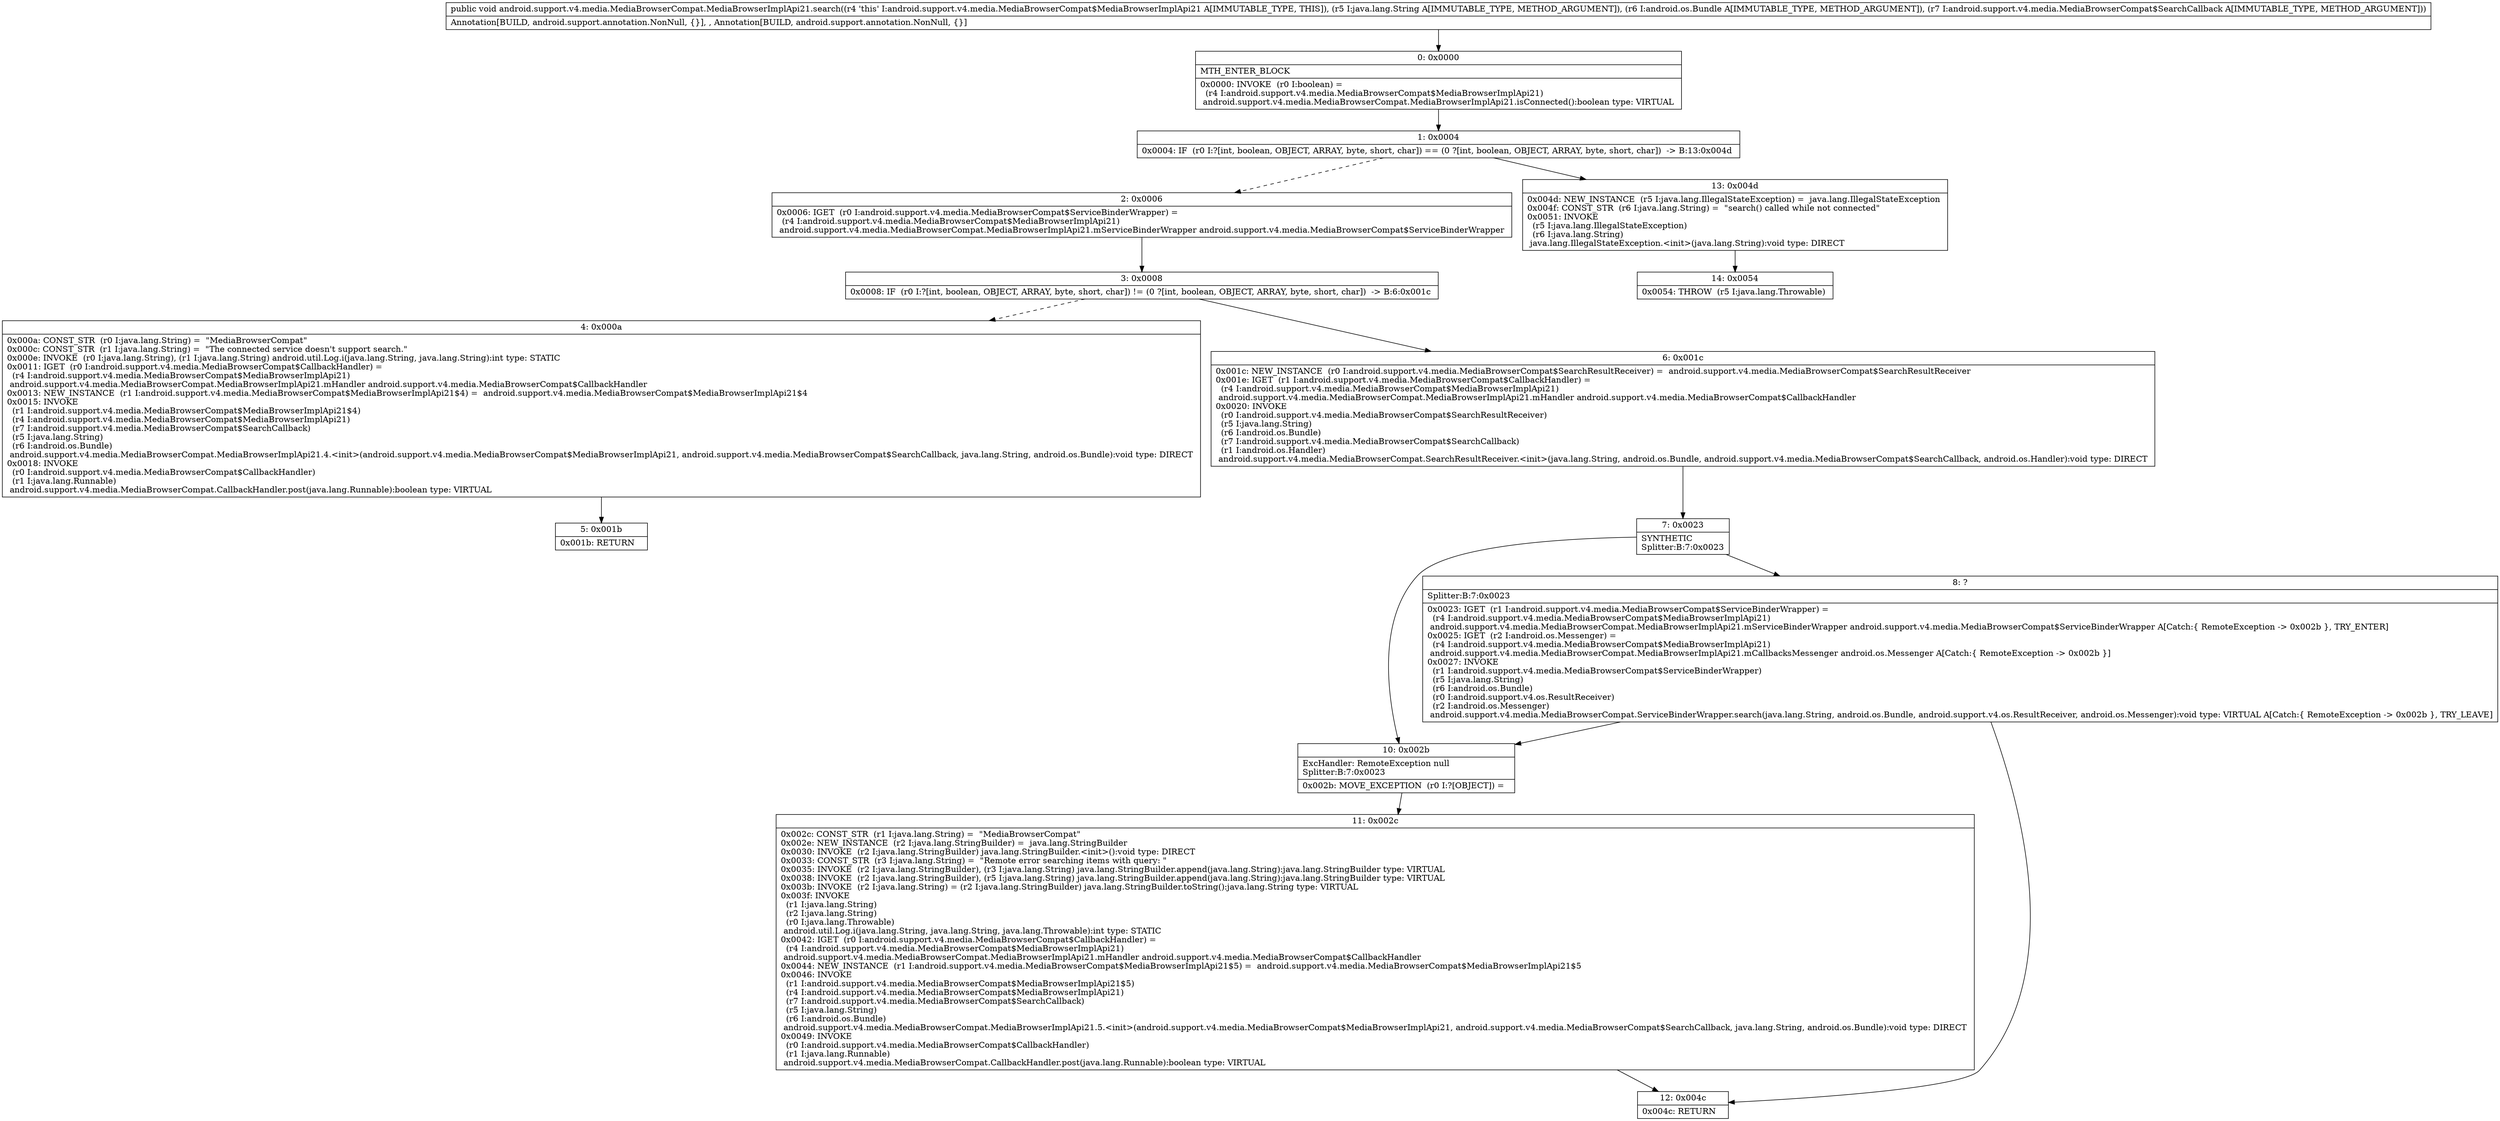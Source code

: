 digraph "CFG forandroid.support.v4.media.MediaBrowserCompat.MediaBrowserImplApi21.search(Ljava\/lang\/String;Landroid\/os\/Bundle;Landroid\/support\/v4\/media\/MediaBrowserCompat$SearchCallback;)V" {
Node_0 [shape=record,label="{0\:\ 0x0000|MTH_ENTER_BLOCK\l|0x0000: INVOKE  (r0 I:boolean) = \l  (r4 I:android.support.v4.media.MediaBrowserCompat$MediaBrowserImplApi21)\l android.support.v4.media.MediaBrowserCompat.MediaBrowserImplApi21.isConnected():boolean type: VIRTUAL \l}"];
Node_1 [shape=record,label="{1\:\ 0x0004|0x0004: IF  (r0 I:?[int, boolean, OBJECT, ARRAY, byte, short, char]) == (0 ?[int, boolean, OBJECT, ARRAY, byte, short, char])  \-\> B:13:0x004d \l}"];
Node_2 [shape=record,label="{2\:\ 0x0006|0x0006: IGET  (r0 I:android.support.v4.media.MediaBrowserCompat$ServiceBinderWrapper) = \l  (r4 I:android.support.v4.media.MediaBrowserCompat$MediaBrowserImplApi21)\l android.support.v4.media.MediaBrowserCompat.MediaBrowserImplApi21.mServiceBinderWrapper android.support.v4.media.MediaBrowserCompat$ServiceBinderWrapper \l}"];
Node_3 [shape=record,label="{3\:\ 0x0008|0x0008: IF  (r0 I:?[int, boolean, OBJECT, ARRAY, byte, short, char]) != (0 ?[int, boolean, OBJECT, ARRAY, byte, short, char])  \-\> B:6:0x001c \l}"];
Node_4 [shape=record,label="{4\:\ 0x000a|0x000a: CONST_STR  (r0 I:java.lang.String) =  \"MediaBrowserCompat\" \l0x000c: CONST_STR  (r1 I:java.lang.String) =  \"The connected service doesn't support search.\" \l0x000e: INVOKE  (r0 I:java.lang.String), (r1 I:java.lang.String) android.util.Log.i(java.lang.String, java.lang.String):int type: STATIC \l0x0011: IGET  (r0 I:android.support.v4.media.MediaBrowserCompat$CallbackHandler) = \l  (r4 I:android.support.v4.media.MediaBrowserCompat$MediaBrowserImplApi21)\l android.support.v4.media.MediaBrowserCompat.MediaBrowserImplApi21.mHandler android.support.v4.media.MediaBrowserCompat$CallbackHandler \l0x0013: NEW_INSTANCE  (r1 I:android.support.v4.media.MediaBrowserCompat$MediaBrowserImplApi21$4) =  android.support.v4.media.MediaBrowserCompat$MediaBrowserImplApi21$4 \l0x0015: INVOKE  \l  (r1 I:android.support.v4.media.MediaBrowserCompat$MediaBrowserImplApi21$4)\l  (r4 I:android.support.v4.media.MediaBrowserCompat$MediaBrowserImplApi21)\l  (r7 I:android.support.v4.media.MediaBrowserCompat$SearchCallback)\l  (r5 I:java.lang.String)\l  (r6 I:android.os.Bundle)\l android.support.v4.media.MediaBrowserCompat.MediaBrowserImplApi21.4.\<init\>(android.support.v4.media.MediaBrowserCompat$MediaBrowserImplApi21, android.support.v4.media.MediaBrowserCompat$SearchCallback, java.lang.String, android.os.Bundle):void type: DIRECT \l0x0018: INVOKE  \l  (r0 I:android.support.v4.media.MediaBrowserCompat$CallbackHandler)\l  (r1 I:java.lang.Runnable)\l android.support.v4.media.MediaBrowserCompat.CallbackHandler.post(java.lang.Runnable):boolean type: VIRTUAL \l}"];
Node_5 [shape=record,label="{5\:\ 0x001b|0x001b: RETURN   \l}"];
Node_6 [shape=record,label="{6\:\ 0x001c|0x001c: NEW_INSTANCE  (r0 I:android.support.v4.media.MediaBrowserCompat$SearchResultReceiver) =  android.support.v4.media.MediaBrowserCompat$SearchResultReceiver \l0x001e: IGET  (r1 I:android.support.v4.media.MediaBrowserCompat$CallbackHandler) = \l  (r4 I:android.support.v4.media.MediaBrowserCompat$MediaBrowserImplApi21)\l android.support.v4.media.MediaBrowserCompat.MediaBrowserImplApi21.mHandler android.support.v4.media.MediaBrowserCompat$CallbackHandler \l0x0020: INVOKE  \l  (r0 I:android.support.v4.media.MediaBrowserCompat$SearchResultReceiver)\l  (r5 I:java.lang.String)\l  (r6 I:android.os.Bundle)\l  (r7 I:android.support.v4.media.MediaBrowserCompat$SearchCallback)\l  (r1 I:android.os.Handler)\l android.support.v4.media.MediaBrowserCompat.SearchResultReceiver.\<init\>(java.lang.String, android.os.Bundle, android.support.v4.media.MediaBrowserCompat$SearchCallback, android.os.Handler):void type: DIRECT \l}"];
Node_7 [shape=record,label="{7\:\ 0x0023|SYNTHETIC\lSplitter:B:7:0x0023\l}"];
Node_8 [shape=record,label="{8\:\ ?|Splitter:B:7:0x0023\l|0x0023: IGET  (r1 I:android.support.v4.media.MediaBrowserCompat$ServiceBinderWrapper) = \l  (r4 I:android.support.v4.media.MediaBrowserCompat$MediaBrowserImplApi21)\l android.support.v4.media.MediaBrowserCompat.MediaBrowserImplApi21.mServiceBinderWrapper android.support.v4.media.MediaBrowserCompat$ServiceBinderWrapper A[Catch:\{ RemoteException \-\> 0x002b \}, TRY_ENTER]\l0x0025: IGET  (r2 I:android.os.Messenger) = \l  (r4 I:android.support.v4.media.MediaBrowserCompat$MediaBrowserImplApi21)\l android.support.v4.media.MediaBrowserCompat.MediaBrowserImplApi21.mCallbacksMessenger android.os.Messenger A[Catch:\{ RemoteException \-\> 0x002b \}]\l0x0027: INVOKE  \l  (r1 I:android.support.v4.media.MediaBrowserCompat$ServiceBinderWrapper)\l  (r5 I:java.lang.String)\l  (r6 I:android.os.Bundle)\l  (r0 I:android.support.v4.os.ResultReceiver)\l  (r2 I:android.os.Messenger)\l android.support.v4.media.MediaBrowserCompat.ServiceBinderWrapper.search(java.lang.String, android.os.Bundle, android.support.v4.os.ResultReceiver, android.os.Messenger):void type: VIRTUAL A[Catch:\{ RemoteException \-\> 0x002b \}, TRY_LEAVE]\l}"];
Node_10 [shape=record,label="{10\:\ 0x002b|ExcHandler: RemoteException null\lSplitter:B:7:0x0023\l|0x002b: MOVE_EXCEPTION  (r0 I:?[OBJECT]) =  \l}"];
Node_11 [shape=record,label="{11\:\ 0x002c|0x002c: CONST_STR  (r1 I:java.lang.String) =  \"MediaBrowserCompat\" \l0x002e: NEW_INSTANCE  (r2 I:java.lang.StringBuilder) =  java.lang.StringBuilder \l0x0030: INVOKE  (r2 I:java.lang.StringBuilder) java.lang.StringBuilder.\<init\>():void type: DIRECT \l0x0033: CONST_STR  (r3 I:java.lang.String) =  \"Remote error searching items with query: \" \l0x0035: INVOKE  (r2 I:java.lang.StringBuilder), (r3 I:java.lang.String) java.lang.StringBuilder.append(java.lang.String):java.lang.StringBuilder type: VIRTUAL \l0x0038: INVOKE  (r2 I:java.lang.StringBuilder), (r5 I:java.lang.String) java.lang.StringBuilder.append(java.lang.String):java.lang.StringBuilder type: VIRTUAL \l0x003b: INVOKE  (r2 I:java.lang.String) = (r2 I:java.lang.StringBuilder) java.lang.StringBuilder.toString():java.lang.String type: VIRTUAL \l0x003f: INVOKE  \l  (r1 I:java.lang.String)\l  (r2 I:java.lang.String)\l  (r0 I:java.lang.Throwable)\l android.util.Log.i(java.lang.String, java.lang.String, java.lang.Throwable):int type: STATIC \l0x0042: IGET  (r0 I:android.support.v4.media.MediaBrowserCompat$CallbackHandler) = \l  (r4 I:android.support.v4.media.MediaBrowserCompat$MediaBrowserImplApi21)\l android.support.v4.media.MediaBrowserCompat.MediaBrowserImplApi21.mHandler android.support.v4.media.MediaBrowserCompat$CallbackHandler \l0x0044: NEW_INSTANCE  (r1 I:android.support.v4.media.MediaBrowserCompat$MediaBrowserImplApi21$5) =  android.support.v4.media.MediaBrowserCompat$MediaBrowserImplApi21$5 \l0x0046: INVOKE  \l  (r1 I:android.support.v4.media.MediaBrowserCompat$MediaBrowserImplApi21$5)\l  (r4 I:android.support.v4.media.MediaBrowserCompat$MediaBrowserImplApi21)\l  (r7 I:android.support.v4.media.MediaBrowserCompat$SearchCallback)\l  (r5 I:java.lang.String)\l  (r6 I:android.os.Bundle)\l android.support.v4.media.MediaBrowserCompat.MediaBrowserImplApi21.5.\<init\>(android.support.v4.media.MediaBrowserCompat$MediaBrowserImplApi21, android.support.v4.media.MediaBrowserCompat$SearchCallback, java.lang.String, android.os.Bundle):void type: DIRECT \l0x0049: INVOKE  \l  (r0 I:android.support.v4.media.MediaBrowserCompat$CallbackHandler)\l  (r1 I:java.lang.Runnable)\l android.support.v4.media.MediaBrowserCompat.CallbackHandler.post(java.lang.Runnable):boolean type: VIRTUAL \l}"];
Node_12 [shape=record,label="{12\:\ 0x004c|0x004c: RETURN   \l}"];
Node_13 [shape=record,label="{13\:\ 0x004d|0x004d: NEW_INSTANCE  (r5 I:java.lang.IllegalStateException) =  java.lang.IllegalStateException \l0x004f: CONST_STR  (r6 I:java.lang.String) =  \"search() called while not connected\" \l0x0051: INVOKE  \l  (r5 I:java.lang.IllegalStateException)\l  (r6 I:java.lang.String)\l java.lang.IllegalStateException.\<init\>(java.lang.String):void type: DIRECT \l}"];
Node_14 [shape=record,label="{14\:\ 0x0054|0x0054: THROW  (r5 I:java.lang.Throwable) \l}"];
MethodNode[shape=record,label="{public void android.support.v4.media.MediaBrowserCompat.MediaBrowserImplApi21.search((r4 'this' I:android.support.v4.media.MediaBrowserCompat$MediaBrowserImplApi21 A[IMMUTABLE_TYPE, THIS]), (r5 I:java.lang.String A[IMMUTABLE_TYPE, METHOD_ARGUMENT]), (r6 I:android.os.Bundle A[IMMUTABLE_TYPE, METHOD_ARGUMENT]), (r7 I:android.support.v4.media.MediaBrowserCompat$SearchCallback A[IMMUTABLE_TYPE, METHOD_ARGUMENT]))  | Annotation[BUILD, android.support.annotation.NonNull, \{\}], , Annotation[BUILD, android.support.annotation.NonNull, \{\}]\l}"];
MethodNode -> Node_0;
Node_0 -> Node_1;
Node_1 -> Node_2[style=dashed];
Node_1 -> Node_13;
Node_2 -> Node_3;
Node_3 -> Node_4[style=dashed];
Node_3 -> Node_6;
Node_4 -> Node_5;
Node_6 -> Node_7;
Node_7 -> Node_8;
Node_7 -> Node_10;
Node_8 -> Node_10;
Node_8 -> Node_12;
Node_10 -> Node_11;
Node_11 -> Node_12;
Node_13 -> Node_14;
}

